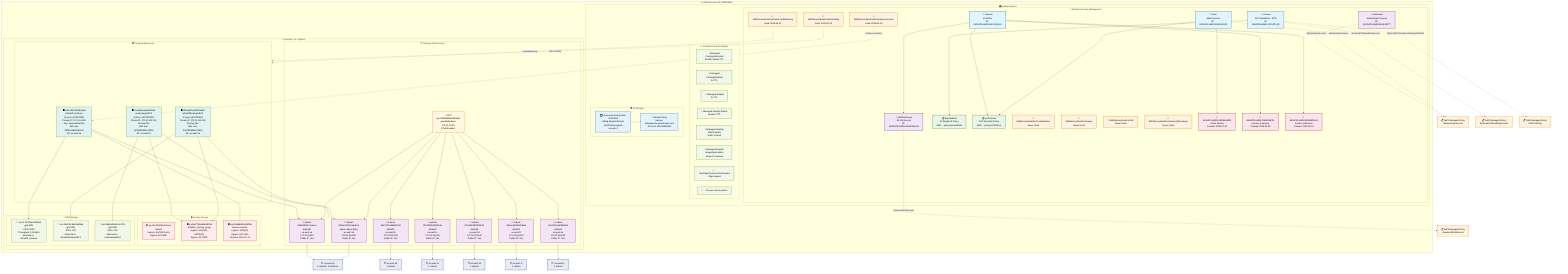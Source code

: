 graph TB
    %% AWS Account and Infrastructure Overview
    subgraph AWS["🌐 AWS Account: 637423563862"]
        subgraph GLOBAL["🌍 Global Services"]
            subgraph IAM["👥 Identity & Access Management"]
                %% IAM Users
                USER1["👤 tfuser<br/>Admin Access<br/>ID: AIDAZI2LHWRLONKAIFHJZ"]
                USER2["👤 ec2user<br/>EC2 ReadOnly + ECR<br/>ID: AIDAZI2LHWRLJJXXSTLQC"]
                USER3["👤 s3wuser<br/>S3 Writer<br/>ID: AIDAZI2LHWRLGKJ4VQ2HV"]
                
                %% IAM Groups
                GROUP1["👥 adminuser<br/>Administrator Access<br/>ID: AGPAZI2LHWRLBLHLRZITY"]
                GROUP2["👥 s3WriterGroup<br/>S3 Full Access<br/>ID: AGPAZI2LHWRLHKWGDH2JN"]
                
                %% Custom IAM Policies
                POLICY1["📋 epamdefault<br/>S3 Read/List Policy<br/>ARN: ...policy/epamdefault"]
                POLICY2["📋 ec2Policies<br/>EC2 Describe Policy<br/>ARN: ...policy/ec2Policies"]
                
                %% AWS Service Roles
                ROLE1["🔐 AWSServiceRoleForAutoScaling<br/>Used: 2024-04-22"]
                ROLE2["🔐 AWSServiceRoleForElasticLoadBalancing<br/>Used: 2024-04-22"]
                ROLE3["🔐 AWSServiceRoleForEc2InstanceConnect<br/>Used: 2024-04-23"]
                ROLE4["🔐 AWSServiceRoleForTrustedAdvisor<br/>Never Used"]
                ROLE5["🔐 AWSServiceRoleForSupport<br/>Never Used"]
                ROLE6["🔐 AWSServiceRoleForSSO<br/>Never Used"]
                ROLE7["🔐 AWSServiceRoleForAmazonQDeveloper<br/>Never Used"]
                
                %% Access Keys
                KEY1["🔑 AKIAZI2LHWRLDWNNGMZK<br/>Active (tfuser)<br/>Created: 2025-07-01"]
                KEY2["🔑 AKIAZI2LHWRLFMHSOWGL<br/>Inactive (s3wuser)<br/>Created: 2025-06-25"]
                KEY3["🔑 AKIAZI2LHWRLBDWMDLGG<br/>Inactive (s3wuser)<br/>Created: 2025-05-10"]
            end
            
            subgraph CF["🌐 CloudFront Cache Policies"]
                CACHE1["⚡ Managed-CachingOptimized<br/>86400s default TTL"]
                CACHE2["⚡ Managed-CachingDisabled<br/>0s TTL"]
                CACHE3["⚡ Managed-Amplify<br/>2s TTL"]
                CACHE4["⚡ Managed-Amplify-Default<br/>Dynamic TTL"]
                CACHE5["⚡ Managed-Amplify-StaticContent<br/>Static Content"]
                CACHE6["⚡ Managed-Amplify-ImageOptimization<br/>Image Processing"]
                CACHE7["⚡ UseOriginCacheControlHeaders<br/>Origin-based"]
                CACHE_MORE["⚡ ... 10 more cache policies"]
            end
            
            subgraph S3_GLOBAL["🪣 S3 Storage"]
                S3_BUCKET["🗂️ tf-up-and-running-state-20240924<br/>Billing Reports Bucket<br/>AES256 Encrypted<br/>us-east-1"]
                S3_POLICY["📜 Bucket Policy<br/>Service: billingreports.amazonaws.com<br/>Account: 637423563862"]
            end
        end
        
        subgraph USEAST1["🏢 US East 1 (N. Virginia)"]
            subgraph NETWORK["🏗️ Network Infrastructure"]
                VPC["🏢 VPC<br/>vpc-099f3b948b425dab3<br/>epamdefaultvpc<br/>172.31.0.0/16<br/>DNS Enabled"]
                
                %% Subnets in different AZs
                SUBNET1["🔗 subnet-009aa7b3b70a541e0<br/>epam-subnet (dev)<br/>us-east-1a<br/>172.31.96.0/20<br/>Public IP: Yes"]
                SUBNET2["🔗 subnet-00e37f75e6898b70d<br/>default1<br/>us-east-1b<br/>172.31.80.0/20<br/>Public IP: Yes"]
                SUBNET3["🔗 subnet-0157df32d1f60fe36<br/>default5<br/>us-east-1c<br/>172.31.16.0/20<br/>Public IP: Yes"]
                SUBNET4["🔗 subnet-027c8b03887bf0914<br/>default3<br/>us-east-1d<br/>172.31.32.0/20<br/>Public IP: Yes"]
                SUBNET5["🔗 subnet-09bccaf39b903d88a<br/>default2<br/>us-east-1f<br/>172.31.64.0/20<br/>Public IP: Yes"]
                SUBNET6["🔗 subnet-0a82eff84472aacca<br/>default6<br/>us-east-1a<br/>172.31.0.0/20<br/>Public IP: Yes"]
                SUBNET7["🔗 subnet-0dc2761b5d958bf46<br/>default4<br/>us-east-1e<br/>172.31.48.0/20<br/>Public IP: Yes"]
            end
            
            subgraph SECURITY["🔒 Security Groups"]
                SG1["🛡️ sg-001d905ff5bdc55e3<br/>default<br/>Ingress: Self (All Ports)<br/>Egress: All Traffic"]
                SG2["🛡️ sg-0ad776bb56a0fd35d<br/>infradrift_security_group<br/>Ingress: SSH(22), SMTP(25)<br/>Egress: All Traffic"]
                SG3["🛡️ sg-00dd8bdf3a009f52c<br/>launch-wizard-1<br/>Ingress: SSH(22)<br/>Egress: All Traffic<br/>Created: 2025-07-11"]
            end
            
            subgraph COMPUTE["🖥️ Compute Resources"]
                EC2_1["🖥️ i-04a7597d0795c8afa<br/>infradrift_instance<br/>t3.micro (STOPPED)<br/>Private IP: 172.31.4.156<br/>Key: epam-default-kp<br/>AMI: ami-05ffe3c48a9991133<br/>AZ: us-east-1a"]
                EC2_2["🖥️ i-05da575ea0380a484<br/>infradriftExampleEC2<br/>t2.micro (STOPPED)<br/>Private IP: 172.31.110.128<br/>No Key Pair<br/>AMI: ami-0c02fb55956c7d316<br/>AZ: us-east-1a"]
                EC2_3["🖥️ i-0e49baeaa9def42a6<br/>newExampleEC2<br/>t2.micro (STOPPED)<br/>Private IP: 172.31.102.215<br/>No Key Pair<br/>AMI: ami-0c02fb55956c7d316<br/>AZ: us-east-1a"]
            end
            
            subgraph STORAGE["💾 EBS Storage"]
                EBS1["💾 vol-0c7af739e1d4fcbb5<br/>gp3 8GB<br/>IOPS: 3000<br/>Throughput: 125 MB/s<br/>Attached to: infradrift_instance"]
                EBS2["💾 vol-05c109cbbd1a9fde5<br/>gp2 8GB<br/>IOPS: 100<br/>Attached to: infradriftExampleEC2"]
                EBS3["💾 vol-088e9d0dc0c9c6711<br/>gp2 8GB<br/>IOPS: 100<br/>Attached to: newExampleEC2"]
            end
        end
    end
    
    %% Network Relationships
    VPC --> SUBNET1
    VPC --> SUBNET2
    VPC --> SUBNET3
    VPC --> SUBNET4
    VPC --> SUBNET5
    VPC --> SUBNET6
    VPC --> SUBNET7
    
    %% EC2 Instance Relationships
    EC2_1 --> SUBNET6
    EC2_2 --> SUBNET1
    EC2_3 --> SUBNET1
    
    %% Security Group Relationships
    EC2_1 --> SG3
    EC2_2 --> SG2
    EC2_3 --> SG2
    
    %% Storage Relationships
    EC2_1 --> EBS1
    EC2_2 --> EBS2
    EC2_3 --> EBS3
    
    %% IAM User Relationships
    USER1 --> KEY1
    USER3 --> KEY2
    USER3 --> KEY3
    USER3 --> GROUP2
    
    %% Policy Attachments - Users
    USER1 --> POLICY2
    USER2 --> POLICY1
    USER3 --> POLICY2
    
    %% AWS Managed Policies (shown as dotted lines)
    USER1 -.->|AdministratorAccess| AWS_ADMIN["📋 AWS Managed Policy<br/>AdministratorAccess"]
    USER2 -.->|AmazonEC2ReadOnlyAccess| AWS_EC2_RO["📋 AWS Managed Policy<br/>AmazonEC2ReadOnlyAccess"]
    USER2 -.->|AmazonEC2ContainerRegistryPullOnly| AWS_ECR["📋 AWS Managed Policy<br/>ECR PullOnly"]
    
    %% Group Policy Attachments
    GROUP1 -.->|AdministratorAccess| AWS_ADMIN
    GROUP2 -.->|AmazonS3FullAccess| AWS_S3["📋 AWS Managed Policy<br/>AmazonS3FullAccess"]
    
    %% S3 Relationships
    S3_BUCKET --> S3_POLICY
    
    %% Service Role Usage (shown as dotted lines)
    ROLE1 -.->|Auto Scaling| COMPUTE
    ROLE2 -.->|Load Balancing| COMPUTE
    ROLE3 -.->|Instance Connect| EC2_1
    
    %% Availability Zone Information
    AZ1["🏗️ us-east-1a<br/>3 subnets, 3 instances"]
    AZ2["🏗️ us-east-1b<br/>1 subnet"]
    AZ3["🏗️ us-east-1c<br/>1 subnet"]
    AZ4["🏗️ us-east-1d<br/>1 subnet"]
    AZ5["🏗️ us-east-1e<br/>1 subnet"]
    AZ6["🏗️ us-east-1f<br/>1 subnet"]
    
    SUBNET1 --> AZ1
    SUBNET6 --> AZ1
    SUBNET2 --> AZ2
    SUBNET3 --> AZ3
    SUBNET4 --> AZ4
    SUBNET7 --> AZ5
    SUBNET5 --> AZ6
    
    %% Styling for different resource types
    classDef userStyle fill:#e1f5fe,stroke:#0277bd,stroke-width:2px,color:#000
    classDef groupStyle fill:#f3e5f5,stroke:#7b1fa2,stroke-width:2px,color:#000
    classDef policyStyle fill:#e8f5e8,stroke:#388e3c,stroke-width:2px,color:#000
    classDef roleStyle fill:#fff3e0,stroke:#f57c00,stroke-width:2px,color:#000
    classDef keyStyle fill:#fce4ec,stroke:#c2185b,stroke-width:2px,color:#000
    classDef s3Style fill:#e3f2fd,stroke:#1976d2,stroke-width:2px,color:#000
    classDef cfStyle fill:#f1f8e9,stroke:#689f38,stroke-width:2px,color:#000
    classDef vpcStyle fill:#fff8e1,stroke:#ff8f00,stroke-width:2px,color:#000
    classDef subnetStyle fill:#f3e5f5,stroke:#ab47bc,stroke-width:2px,color:#000
    classDef sgStyle fill:#ffebee,stroke:#f44336,stroke-width:2px,color:#000
    classDef ec2Style fill:#e0f2f1,stroke:#4caf50,stroke-width:2px,color:#000
    classDef ebsStyle fill:#f1f8e9,stroke:#8bc34a,stroke-width:2px,color:#000
    classDef azStyle fill:#e8eaf6,stroke:#3f51b5,stroke-width:2px,color:#000
    classDef awsStyle fill:#fff3e0,stroke:#ff9800,stroke-width:2px,color:#000
    
    %% Apply styles
    class USER1,USER2,USER3 userStyle
    class GROUP1,GROUP2 groupStyle
    class POLICY1,POLICY2 policyStyle
    class ROLE1,ROLE2,ROLE3,ROLE4,ROLE5,ROLE6,ROLE7 roleStyle
    class KEY1,KEY2,KEY3 keyStyle
    class S3_BUCKET,S3_POLICY s3Style
    class CACHE1,CACHE2,CACHE3,CACHE4,CACHE5,CACHE6,CACHE7,CACHE_MORE cfStyle
    class VPC vpcStyle
    class SUBNET1,SUBNET2,SUBNET3,SUBNET4,SUBNET5,SUBNET6,SUBNET7 subnetStyle
    class SG1,SG2,SG3 sgStyle
    class EC2_1,EC2_2,EC2_3 ec2Style
    class EBS1,EBS2,EBS3 ebsStyle
    class AZ1,AZ2,AZ3,AZ4,AZ5,AZ6 azStyle
    class AWS_ADMIN,AWS_EC2_RO,AWS_ECR,AWS_S3 awsStyle